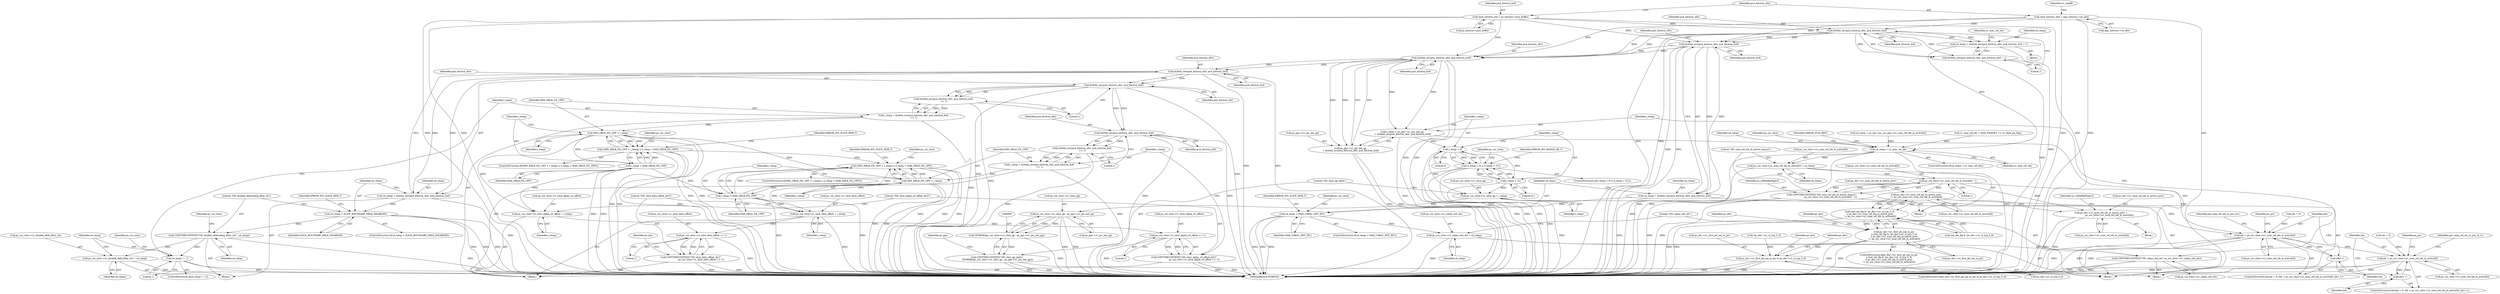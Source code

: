 digraph "0_Android_943323f1d9d3dd5c2634deb26cbe72343ca6b3db_2@pointer" {
"1000261" [label="(Call,ih264d_uev(pu4_bitstrm_ofst, pu4_bitstrm_buf))"];
"1000147" [label="(Call,*pu4_bitstrm_ofst = &ps_bitstrm->u4_ofst)"];
"1000141" [label="(Call,*pu4_bitstrm_buf = ps_bitstrm->pu4_buffer)"];
"1000258" [label="(Call,u4_temp = ih264d_uev(pu4_bitstrm_ofst, pu4_bitstrm_buf) + 1)"];
"1000273" [label="(Call,u4_temp > u1_max_ref_idx)"];
"1000279" [label="(Call,ps_cur_slice->u1_num_ref_idx_lx_active[0] = u4_temp)"];
"1000288" [label="(Call,ps_cur_slice->u1_num_ref_idx_lx_active[0] - 1)"];
"1000286" [label="(Call,COPYTHECONTEXT(\"SH: num_ref_idx_l0_active_minus1\",\n                        ps_cur_slice->u1_num_ref_idx_lx_active[0] - 1))"];
"1000329" [label="(Call,ps_dec->u1_num_ref_idx_lx_active_prev\n != ps_cur_slice->u1_num_ref_idx_lx_active[0])"];
"1000322" [label="(Call,(init_idx_flg & !ps_dec->u1_sl_typ_5_9)\n || ps_dec->u1_num_ref_idx_lx_active_prev\n != ps_cur_slice->u1_num_ref_idx_lx_active[0])"];
"1000318" [label="(Call,ps_dec->u1_first_pb_nal_in_pic\n || (init_idx_flg & !ps_dec->u1_sl_typ_5_9)\n || ps_dec->u1_num_ref_idx_lx_active_prev\n != ps_cur_slice->u1_num_ref_idx_lx_active[0])"];
"1000342" [label="(Call,ps_dec->u1_first_pb_nal_in_pic & ps_dec->u1_sl_typ_5_9)"];
"1000354" [label="(Call,ps_dec->u1_num_ref_idx_lx_active_prev =\n                        ps_cur_slice->u1_num_ref_idx_lx_active[0])"];
"1000442" [label="(Call,idx < ps_cur_slice->u1_num_ref_idx_lx_active[0])"];
"1000449" [label="(Call,idx++)"];
"1000522" [label="(Call,idx < ps_cur_slice->u1_num_ref_idx_lx_active[0])"];
"1000529" [label="(Call,idx++)"];
"1000260" [label="(Call,ih264d_uev(pu4_bitstrm_ofst, pu4_bitstrm_buf) + 1)"];
"1000761" [label="(Call,ih264d_uev(pu4_bitstrm_ofst, pu4_bitstrm_buf))"];
"1000759" [label="(Call,u4_temp = ih264d_uev(pu4_bitstrm_ofst, pu4_bitstrm_buf))"];
"1000765" [label="(Call,u4_temp > MAX_CABAC_INIT_IDC)"];
"1000771" [label="(Call,ps_cur_slice->u1_cabac_init_idc = u4_temp)"];
"1000776" [label="(Call,COPYTHECONTEXT(\"SH: cabac_init_idc\",ps_cur_slice->u1_cabac_init_idc))"];
"1000787" [label="(Call,ih264d_sev(pu4_bitstrm_ofst, pu4_bitstrm_buf))"];
"1000781" [label="(Call,i_temp = ps_pps->u1_pic_init_qp\n + ih264d_sev(pu4_bitstrm_ofst, pu4_bitstrm_buf))"];
"1000792" [label="(Call,i_temp < 0)"];
"1000791" [label="(Call,(i_temp < 0) || (i_temp > 51))"];
"1000795" [label="(Call,i_temp > 51)"];
"1000801" [label="(Call,ps_cur_slice->u1_slice_qp = i_temp)"];
"1000810" [label="(Call,ps_cur_slice->u1_slice_qp - ps_pps->u1_pic_init_qp)"];
"1000808" [label="(Call,(WORD8)(ps_cur_slice->u1_slice_qp - ps_pps->u1_pic_init_qp))"];
"1000806" [label="(Call,COPYTHECONTEXT(\"SH: slice_qp_delta\",\n (WORD8)(ps_cur_slice->u1_slice_qp - ps_pps->u1_pic_init_qp)))"];
"1000783" [label="(Call,ps_pps->u1_pic_init_qp\n + ih264d_sev(pu4_bitstrm_ofst, pu4_bitstrm_buf))"];
"1000826" [label="(Call,ih264d_uev(pu4_bitstrm_ofst, pu4_bitstrm_buf))"];
"1000824" [label="(Call,u4_temp = ih264d_uev(pu4_bitstrm_ofst, pu4_bitstrm_buf))"];
"1000830" [label="(Call,u4_temp > SLICE_BOUNDARY_DBLK_DISABLED)"];
"1000836" [label="(Call,COPYTHECONTEXT(\"SH: disable_deblocking_filter_idc\", u4_temp))"];
"1000839" [label="(Call,ps_cur_slice->u1_disable_dblk_filter_idc = u4_temp)"];
"1000845" [label="(Call,u4_temp != 1)"];
"1000852" [label="(Call,ih264d_sev(pu4_bitstrm_ofst, pu4_bitstrm_buf))"];
"1000851" [label="(Call,ih264d_sev(pu4_bitstrm_ofst, pu4_bitstrm_buf)\n << 1)"];
"1000849" [label="(Call,i_temp = ih264d_sev(pu4_bitstrm_ofst, pu4_bitstrm_buf)\n << 1)"];
"1000858" [label="(Call,MIN_DBLK_FIL_OFF > i_temp)"];
"1000857" [label="(Call,(MIN_DBLK_FIL_OFF > i_temp) || (i_temp > MAX_DBLK_FIL_OFF))"];
"1000887" [label="(Call,(MIN_DBLK_FIL_OFF > i_temp) || (i_temp > MAX_DBLK_FIL_OFF))"];
"1000861" [label="(Call,i_temp > MAX_DBLK_FIL_OFF)"];
"1000867" [label="(Call,ps_cur_slice->i1_slice_alpha_c0_offset = i_temp)"];
"1000874" [label="(Call,ps_cur_slice->i1_slice_alpha_c0_offset >> 1)"];
"1000872" [label="(Call,COPYTHECONTEXT(\"SH: slice_alpha_c0_offset_div2\",\n                            ps_cur_slice->i1_slice_alpha_c0_offset >> 1))"];
"1000891" [label="(Call,i_temp > MAX_DBLK_FIL_OFF)"];
"1000897" [label="(Call,ps_cur_slice->i1_slice_beta_offset = i_temp)"];
"1000904" [label="(Call,ps_cur_slice->i1_slice_beta_offset >> 1)"];
"1000902" [label="(Call,COPYTHECONTEXT(\"SH: slice_beta_offset_div2\",\n                            ps_cur_slice->i1_slice_beta_offset >> 1))"];
"1000888" [label="(Call,MIN_DBLK_FIL_OFF > i_temp)"];
"1000882" [label="(Call,ih264d_sev(pu4_bitstrm_ofst, pu4_bitstrm_buf))"];
"1000881" [label="(Call,ih264d_sev(pu4_bitstrm_ofst, pu4_bitstrm_buf)\n << 1)"];
"1000879" [label="(Call,i_temp = ih264d_sev(pu4_bitstrm_ofst, pu4_bitstrm_buf)\n << 1)"];
"1000869" [label="(Identifier,ps_cur_slice)"];
"1000790" [label="(ControlStructure,if((i_temp < 0) || (i_temp > 51)))"];
"1000263" [label="(Identifier,pu4_bitstrm_buf)"];
"1000824" [label="(Call,u4_temp = ih264d_uev(pu4_bitstrm_ofst, pu4_bitstrm_buf))"];
"1000274" [label="(Identifier,u4_temp)"];
"1000851" [label="(Call,ih264d_sev(pu4_bitstrm_ofst, pu4_bitstrm_buf)\n << 1)"];
"1000272" [label="(ControlStructure,if(u4_temp > u1_max_ref_idx))"];
"1000257" [label="(Block,)"];
"1000280" [label="(Call,ps_cur_slice->u1_num_ref_idx_lx_active[0])"];
"1000777" [label="(Literal,\"SH: cabac_init_idc\")"];
"1000772" [label="(Call,ps_cur_slice->u1_cabac_init_idc)"];
"1000830" [label="(Call,u4_temp > SLICE_BOUNDARY_DBLK_DISABLED)"];
"1000529" [label="(Call,idx++)"];
"1000143" [label="(Call,ps_bitstrm->pu4_buffer)"];
"1000831" [label="(Identifier,u4_temp)"];
"1000275" [label="(Identifier,u1_max_ref_idx)"];
"1000899" [label="(Identifier,ps_cur_slice)"];
"1000875" [label="(Call,ps_cur_slice->i1_slice_alpha_c0_offset)"];
"1000795" [label="(Call,i_temp > 51)"];
"1000439" [label="(Call,idx = 0)"];
"1000854" [label="(Identifier,pu4_bitstrm_buf)"];
"1000282" [label="(Identifier,ps_cur_slice)"];
"1000873" [label="(Literal,\"SH: slice_alpha_c0_offset_div2\")"];
"1000882" [label="(Call,ih264d_sev(pu4_bitstrm_ofst, pu4_bitstrm_buf))"];
"1000887" [label="(Call,(MIN_DBLK_FIL_OFF > i_temp) || (i_temp > MAX_DBLK_FIL_OFF))"];
"1000940" [label="(Identifier,ps_dec)"];
"1000278" [label="(Identifier,ERROR_NUM_REF)"];
"1000810" [label="(Call,ps_cur_slice->u1_slice_qp - ps_pps->u1_pic_init_qp)"];
"1000898" [label="(Call,ps_cur_slice->i1_slice_beta_offset)"];
"1000469" [label="(Identifier,pui_map_ref_idx_to_poc_lx1)"];
"1000344" [label="(Identifier,ps_dec)"];
"1000903" [label="(Literal,\"SH: slice_beta_offset_div2\")"];
"1000892" [label="(Identifier,i_temp)"];
"1000853" [label="(Identifier,pu4_bitstrm_ofst)"];
"1000801" [label="(Call,ps_cur_slice->u1_slice_qp = i_temp)"];
"1000843" [label="(Identifier,u4_temp)"];
"1000860" [label="(Identifier,i_temp)"];
"1000147" [label="(Call,*pu4_bitstrm_ofst = &ps_bitstrm->u4_ofst)"];
"1000901" [label="(Identifier,i_temp)"];
"1000438" [label="(ControlStructure,for(idx = 0; idx < ps_cur_slice->u1_num_ref_idx_lx_active[0]; idx++))"];
"1000771" [label="(Call,ps_cur_slice->u1_cabac_init_idc = u4_temp)"];
"1000356" [label="(Identifier,ps_dec)"];
"1000789" [label="(Identifier,pu4_bitstrm_buf)"];
"1000840" [label="(Call,ps_cur_slice->u1_disable_dblk_filter_idc)"];
"1000794" [label="(Literal,0)"];
"1000805" [label="(Identifier,i_temp)"];
"1000449" [label="(Call,idx++)"];
"1000844" [label="(ControlStructure,if(u4_temp != 1))"];
"1000580" [label="(Identifier,ppv_map_ref_idx_to_poc_lx_t1)"];
"1000522" [label="(Call,idx < ps_cur_slice->u1_num_ref_idx_lx_active[0])"];
"1000806" [label="(Call,COPYTHECONTEXT(\"SH: slice_qp_delta\",\n (WORD8)(ps_cur_slice->u1_slice_qp - ps_pps->u1_pic_init_qp)))"];
"1000847" [label="(Literal,1)"];
"1000518" [label="(ControlStructure,for(idx = 0; idx < ps_cur_slice->u1_num_ref_idx_lx_active[0]; idx++))"];
"1000820" [label="(Identifier,ps_pps)"];
"1000759" [label="(Call,u4_temp = ih264d_uev(pu4_bitstrm_ofst, pu4_bitstrm_buf))"];
"1000340" [label="(Identifier,ps_dec)"];
"1000867" [label="(Call,ps_cur_slice->i1_slice_alpha_c0_offset = i_temp)"];
"1000288" [label="(Call,ps_cur_slice->u1_num_ref_idx_lx_active[0] - 1)"];
"1000814" [label="(Call,ps_pps->u1_pic_init_qp)"];
"1000261" [label="(Call,ih264d_uev(pu4_bitstrm_ofst, pu4_bitstrm_buf))"];
"1000913" [label="(Identifier,ps_cur_slice)"];
"1000142" [label="(Identifier,pu4_bitstrm_buf)"];
"1000294" [label="(Literal,1)"];
"1000863" [label="(Identifier,MAX_DBLK_FIL_OFF)"];
"1000793" [label="(Identifier,i_temp)"];
"1000897" [label="(Call,ps_cur_slice->i1_slice_beta_offset = i_temp)"];
"1000782" [label="(Identifier,i_temp)"];
"1000286" [label="(Call,COPYTHECONTEXT(\"SH: num_ref_idx_l0_active_minus1\",\n                        ps_cur_slice->u1_num_ref_idx_lx_active[0] - 1))"];
"1000811" [label="(Call,ps_cur_slice->u1_slice_qp)"];
"1000784" [label="(Call,ps_pps->u1_pic_init_qp)"];
"1000148" [label="(Identifier,pu4_bitstrm_ofst)"];
"1000881" [label="(Call,ih264d_sev(pu4_bitstrm_ofst, pu4_bitstrm_buf)\n << 1)"];
"1000904" [label="(Call,ps_cur_slice->i1_slice_beta_offset >> 1)"];
"1000835" [label="(Identifier,ERROR_INV_SLICE_HDR_T)"];
"1000761" [label="(Call,ih264d_uev(pu4_bitstrm_ofst, pu4_bitstrm_buf))"];
"1000364" [label="(Identifier,uc_refIdxReFlagL0)"];
"1000329" [label="(Call,ps_dec->u1_num_ref_idx_lx_active_prev\n != ps_cur_slice->u1_num_ref_idx_lx_active[0])"];
"1000902" [label="(Call,COPYTHECONTEXT(\"SH: slice_beta_offset_div2\",\n                            ps_cur_slice->i1_slice_beta_offset >> 1))"];
"1000889" [label="(Identifier,MIN_DBLK_FIL_OFF)"];
"1000318" [label="(Call,ps_dec->u1_first_pb_nal_in_pic\n || (init_idx_flg & !ps_dec->u1_sl_typ_5_9)\n || ps_dec->u1_num_ref_idx_lx_active_prev\n != ps_cur_slice->u1_num_ref_idx_lx_active[0])"];
"1000862" [label="(Identifier,i_temp)"];
"1000530" [label="(Identifier,idx)"];
"1000149" [label="(Call,&ps_bitstrm->u4_ofst)"];
"1000767" [label="(Identifier,MAX_CABAC_INIT_IDC)"];
"1000523" [label="(Identifier,idx)"];
"1000323" [label="(Call,init_idx_flg & !ps_dec->u1_sl_typ_5_9)"];
"1000260" [label="(Call,ih264d_uev(pu4_bitstrm_ofst, pu4_bitstrm_buf) + 1)"];
"1000878" [label="(Literal,1)"];
"1000141" [label="(Call,*pu4_bitstrm_buf = ps_bitstrm->pu4_buffer)"];
"1000346" [label="(Call,ps_dec->u1_sl_typ_5_9)"];
"1000343" [label="(Call,ps_dec->u1_first_pb_nal_in_pic)"];
"1000826" [label="(Call,ih264d_uev(pu4_bitstrm_ofst, pu4_bitstrm_buf))"];
"1000287" [label="(Literal,\"SH: num_ref_idx_l0_active_minus1\")"];
"1000259" [label="(Identifier,u4_temp)"];
"1000770" [label="(Identifier,ERROR_INV_SLICE_HDR_T)"];
"1000797" [label="(Literal,51)"];
"1000244" [label="(Call,u4_temp = ps_dec->ps_cur_pps->u1_num_ref_idx_lx_active[0])"];
"1000267" [label="(Call,u1_max_ref_idx = MAX_FRAMES << u1_field_pic_flag)"];
"1000846" [label="(Identifier,u4_temp)"];
"1000905" [label="(Call,ps_cur_slice->i1_slice_beta_offset)"];
"1000298" [label="(Identifier,uc_refIdxReFlagL0)"];
"1000333" [label="(Call,ps_cur_slice->u1_num_ref_idx_lx_active[0])"];
"1000342" [label="(Call,ps_dec->u1_first_pb_nal_in_pic & ps_dec->u1_sl_typ_5_9)"];
"1000890" [label="(Identifier,i_temp)"];
"1000268" [label="(Identifier,u1_max_ref_idx)"];
"1000354" [label="(Call,ps_dec->u1_num_ref_idx_lx_active_prev =\n                        ps_cur_slice->u1_num_ref_idx_lx_active[0])"];
"1000762" [label="(Identifier,pu4_bitstrm_ofst)"];
"1000872" [label="(Call,COPYTHECONTEXT(\"SH: slice_alpha_c0_offset_div2\",\n                            ps_cur_slice->i1_slice_alpha_c0_offset >> 1))"];
"1000792" [label="(Call,i_temp < 0)"];
"1000295" [label="(Block,)"];
"1000841" [label="(Identifier,ps_cur_slice)"];
"1000773" [label="(Identifier,ps_cur_slice)"];
"1000845" [label="(Call,u4_temp != 1)"];
"1000852" [label="(Call,ih264d_sev(pu4_bitstrm_ofst, pu4_bitstrm_buf))"];
"1000850" [label="(Identifier,i_temp)"];
"1000279" [label="(Call,ps_cur_slice->u1_num_ref_idx_lx_active[0] = u4_temp)"];
"1000317" [label="(ControlStructure,if(ps_dec->u1_first_pb_nal_in_pic\n || (init_idx_flg & !ps_dec->u1_sl_typ_5_9)\n || ps_dec->u1_num_ref_idx_lx_active_prev\n != ps_cur_slice->u1_num_ref_idx_lx_active[0]))"];
"1000800" [label="(Identifier,ERROR_INV_RANGE_QP_T)"];
"1000825" [label="(Identifier,u4_temp)"];
"1000808" [label="(Call,(WORD8)(ps_cur_slice->u1_slice_qp - ps_pps->u1_pic_init_qp))"];
"1000827" [label="(Identifier,pu4_bitstrm_ofst)"];
"1000891" [label="(Call,i_temp > MAX_DBLK_FIL_OFF)"];
"1000828" [label="(Identifier,pu4_bitstrm_buf)"];
"1000450" [label="(Identifier,idx)"];
"1000358" [label="(Call,ps_cur_slice->u1_num_ref_idx_lx_active[0])"];
"1000861" [label="(Call,i_temp > MAX_DBLK_FIL_OFF)"];
"1000264" [label="(Literal,1)"];
"1000330" [label="(Call,ps_dec->u1_num_ref_idx_lx_active_prev)"];
"1000849" [label="(Call,i_temp = ih264d_sev(pu4_bitstrm_ofst, pu4_bitstrm_buf)\n << 1)"];
"1000322" [label="(Call,(init_idx_flg & !ps_dec->u1_sl_typ_5_9)\n || ps_dec->u1_num_ref_idx_lx_active_prev\n != ps_cur_slice->u1_num_ref_idx_lx_active[0])"];
"1000888" [label="(Call,MIN_DBLK_FIL_OFF > i_temp)"];
"1000443" [label="(Identifier,idx)"];
"1000783" [label="(Call,ps_pps->u1_pic_init_qp\n + ih264d_sev(pu4_bitstrm_ofst, pu4_bitstrm_buf))"];
"1000121" [label="(Block,)"];
"1000519" [label="(Call,idx = 0)"];
"1000807" [label="(Literal,\"SH: slice_qp_delta\")"];
"1000778" [label="(Call,ps_cur_slice->u1_cabac_init_idc)"];
"1000855" [label="(Literal,1)"];
"1000871" [label="(Identifier,i_temp)"];
"1000775" [label="(Identifier,u4_temp)"];
"1000866" [label="(Identifier,ERROR_INV_SLICE_HDR_T)"];
"1000896" [label="(Identifier,ERROR_INV_SLICE_HDR_T)"];
"1000758" [label="(Block,)"];
"1000325" [label="(Call,!ps_dec->u1_sl_typ_5_9)"];
"1000453" [label="(Identifier,ps_pic)"];
"1000796" [label="(Identifier,i_temp)"];
"1000823" [label="(Block,)"];
"1000791" [label="(Call,(i_temp < 0) || (i_temp > 51))"];
"1000351" [label="(Identifier,ps_dec)"];
"1000524" [label="(Call,ps_cur_slice->u1_num_ref_idx_lx_active[0])"];
"1000766" [label="(Identifier,u4_temp)"];
"1000832" [label="(Identifier,SLICE_BOUNDARY_DBLK_DISABLED)"];
"1000883" [label="(Identifier,pu4_bitstrm_ofst)"];
"1000839" [label="(Call,ps_cur_slice->u1_disable_dblk_filter_idc = u4_temp)"];
"1000273" [label="(Call,u4_temp > u1_max_ref_idx)"];
"1000868" [label="(Call,ps_cur_slice->i1_slice_alpha_c0_offset)"];
"1000765" [label="(Call,u4_temp > MAX_CABAC_INIT_IDC)"];
"1000781" [label="(Call,i_temp = ps_pps->u1_pic_init_qp\n + ih264d_sev(pu4_bitstrm_ofst, pu4_bitstrm_buf))"];
"1000265" [label="(Block,)"];
"1000874" [label="(Call,ps_cur_slice->i1_slice_alpha_c0_offset >> 1)"];
"1000155" [label="(Identifier,u1_mbaff)"];
"1000803" [label="(Identifier,ps_cur_slice)"];
"1000880" [label="(Identifier,i_temp)"];
"1000760" [label="(Identifier,u4_temp)"];
"1001036" [label="(MethodReturn,WORD32)"];
"1000836" [label="(Call,COPYTHECONTEXT(\"SH: disable_deblocking_filter_idc\", u4_temp))"];
"1000848" [label="(Block,)"];
"1000776" [label="(Call,COPYTHECONTEXT(\"SH: cabac_init_idc\",ps_cur_slice->u1_cabac_init_idc))"];
"1000884" [label="(Identifier,pu4_bitstrm_buf)"];
"1000444" [label="(Call,ps_cur_slice->u1_num_ref_idx_lx_active[0])"];
"1000859" [label="(Identifier,MIN_DBLK_FIL_OFF)"];
"1000893" [label="(Identifier,MAX_DBLK_FIL_OFF)"];
"1000838" [label="(Identifier,u4_temp)"];
"1000908" [label="(Literal,1)"];
"1000802" [label="(Call,ps_cur_slice->u1_slice_qp)"];
"1000857" [label="(Call,(MIN_DBLK_FIL_OFF > i_temp) || (i_temp > MAX_DBLK_FIL_OFF))"];
"1000788" [label="(Identifier,pu4_bitstrm_ofst)"];
"1000879" [label="(Call,i_temp = ih264d_sev(pu4_bitstrm_ofst, pu4_bitstrm_buf)\n << 1)"];
"1000262" [label="(Identifier,pu4_bitstrm_ofst)"];
"1000886" [label="(ControlStructure,if((MIN_DBLK_FIL_OFF > i_temp) || (i_temp > MAX_DBLK_FIL_OFF)))"];
"1000763" [label="(Identifier,pu4_bitstrm_buf)"];
"1000258" [label="(Call,u4_temp = ih264d_uev(pu4_bitstrm_ofst, pu4_bitstrm_buf) + 1)"];
"1000787" [label="(Call,ih264d_sev(pu4_bitstrm_ofst, pu4_bitstrm_buf))"];
"1000858" [label="(Call,MIN_DBLK_FIL_OFF > i_temp)"];
"1000289" [label="(Call,ps_cur_slice->u1_num_ref_idx_lx_active[0])"];
"1000885" [label="(Literal,1)"];
"1000533" [label="(Identifier,ps_pic)"];
"1000341" [label="(ControlStructure,if(ps_dec->u1_first_pb_nal_in_pic & ps_dec->u1_sl_typ_5_9))"];
"1000829" [label="(ControlStructure,if(u4_temp > SLICE_BOUNDARY_DBLK_DISABLED))"];
"1000442" [label="(Call,idx < ps_cur_slice->u1_num_ref_idx_lx_active[0])"];
"1000355" [label="(Call,ps_dec->u1_num_ref_idx_lx_active_prev)"];
"1000285" [label="(Identifier,u4_temp)"];
"1000319" [label="(Call,ps_dec->u1_first_pb_nal_in_pic)"];
"1000837" [label="(Literal,\"SH: disable_deblocking_filter_idc\")"];
"1000764" [label="(ControlStructure,if(u4_temp > MAX_CABAC_INIT_IDC))"];
"1000856" [label="(ControlStructure,if((MIN_DBLK_FIL_OFF > i_temp) || (i_temp > MAX_DBLK_FIL_OFF)))"];
"1000261" -> "1000260"  [label="AST: "];
"1000261" -> "1000263"  [label="CFG: "];
"1000262" -> "1000261"  [label="AST: "];
"1000263" -> "1000261"  [label="AST: "];
"1000264" -> "1000261"  [label="CFG: "];
"1000261" -> "1001036"  [label="DDG: "];
"1000261" -> "1001036"  [label="DDG: "];
"1000261" -> "1000258"  [label="DDG: "];
"1000261" -> "1000258"  [label="DDG: "];
"1000261" -> "1000260"  [label="DDG: "];
"1000261" -> "1000260"  [label="DDG: "];
"1000147" -> "1000261"  [label="DDG: "];
"1000141" -> "1000261"  [label="DDG: "];
"1000261" -> "1000761"  [label="DDG: "];
"1000261" -> "1000761"  [label="DDG: "];
"1000261" -> "1000787"  [label="DDG: "];
"1000261" -> "1000787"  [label="DDG: "];
"1000147" -> "1000121"  [label="AST: "];
"1000147" -> "1000149"  [label="CFG: "];
"1000148" -> "1000147"  [label="AST: "];
"1000149" -> "1000147"  [label="AST: "];
"1000155" -> "1000147"  [label="CFG: "];
"1000147" -> "1001036"  [label="DDG: "];
"1000147" -> "1001036"  [label="DDG: "];
"1000147" -> "1000761"  [label="DDG: "];
"1000147" -> "1000787"  [label="DDG: "];
"1000141" -> "1000121"  [label="AST: "];
"1000141" -> "1000143"  [label="CFG: "];
"1000142" -> "1000141"  [label="AST: "];
"1000143" -> "1000141"  [label="AST: "];
"1000148" -> "1000141"  [label="CFG: "];
"1000141" -> "1001036"  [label="DDG: "];
"1000141" -> "1001036"  [label="DDG: "];
"1000141" -> "1000761"  [label="DDG: "];
"1000141" -> "1000787"  [label="DDG: "];
"1000258" -> "1000257"  [label="AST: "];
"1000258" -> "1000260"  [label="CFG: "];
"1000259" -> "1000258"  [label="AST: "];
"1000260" -> "1000258"  [label="AST: "];
"1000268" -> "1000258"  [label="CFG: "];
"1000258" -> "1001036"  [label="DDG: "];
"1000258" -> "1000273"  [label="DDG: "];
"1000273" -> "1000272"  [label="AST: "];
"1000273" -> "1000275"  [label="CFG: "];
"1000274" -> "1000273"  [label="AST: "];
"1000275" -> "1000273"  [label="AST: "];
"1000278" -> "1000273"  [label="CFG: "];
"1000282" -> "1000273"  [label="CFG: "];
"1000273" -> "1001036"  [label="DDG: "];
"1000273" -> "1001036"  [label="DDG: "];
"1000273" -> "1001036"  [label="DDG: "];
"1000244" -> "1000273"  [label="DDG: "];
"1000267" -> "1000273"  [label="DDG: "];
"1000273" -> "1000279"  [label="DDG: "];
"1000279" -> "1000265"  [label="AST: "];
"1000279" -> "1000285"  [label="CFG: "];
"1000280" -> "1000279"  [label="AST: "];
"1000285" -> "1000279"  [label="AST: "];
"1000287" -> "1000279"  [label="CFG: "];
"1000279" -> "1001036"  [label="DDG: "];
"1000279" -> "1000288"  [label="DDG: "];
"1000288" -> "1000286"  [label="AST: "];
"1000288" -> "1000294"  [label="CFG: "];
"1000289" -> "1000288"  [label="AST: "];
"1000294" -> "1000288"  [label="AST: "];
"1000286" -> "1000288"  [label="CFG: "];
"1000288" -> "1000286"  [label="DDG: "];
"1000288" -> "1000286"  [label="DDG: "];
"1000288" -> "1000329"  [label="DDG: "];
"1000288" -> "1000354"  [label="DDG: "];
"1000288" -> "1000442"  [label="DDG: "];
"1000286" -> "1000265"  [label="AST: "];
"1000287" -> "1000286"  [label="AST: "];
"1000298" -> "1000286"  [label="CFG: "];
"1000286" -> "1001036"  [label="DDG: "];
"1000286" -> "1001036"  [label="DDG: "];
"1000329" -> "1000322"  [label="AST: "];
"1000329" -> "1000333"  [label="CFG: "];
"1000330" -> "1000329"  [label="AST: "];
"1000333" -> "1000329"  [label="AST: "];
"1000322" -> "1000329"  [label="CFG: "];
"1000329" -> "1000322"  [label="DDG: "];
"1000329" -> "1000322"  [label="DDG: "];
"1000329" -> "1000354"  [label="DDG: "];
"1000329" -> "1000442"  [label="DDG: "];
"1000322" -> "1000318"  [label="AST: "];
"1000322" -> "1000323"  [label="CFG: "];
"1000323" -> "1000322"  [label="AST: "];
"1000318" -> "1000322"  [label="CFG: "];
"1000322" -> "1001036"  [label="DDG: "];
"1000322" -> "1001036"  [label="DDG: "];
"1000322" -> "1000318"  [label="DDG: "];
"1000322" -> "1000318"  [label="DDG: "];
"1000323" -> "1000322"  [label="DDG: "];
"1000323" -> "1000322"  [label="DDG: "];
"1000318" -> "1000317"  [label="AST: "];
"1000318" -> "1000319"  [label="CFG: "];
"1000319" -> "1000318"  [label="AST: "];
"1000340" -> "1000318"  [label="CFG: "];
"1000344" -> "1000318"  [label="CFG: "];
"1000318" -> "1001036"  [label="DDG: "];
"1000318" -> "1001036"  [label="DDG: "];
"1000318" -> "1000342"  [label="DDG: "];
"1000342" -> "1000341"  [label="AST: "];
"1000342" -> "1000346"  [label="CFG: "];
"1000343" -> "1000342"  [label="AST: "];
"1000346" -> "1000342"  [label="AST: "];
"1000351" -> "1000342"  [label="CFG: "];
"1000356" -> "1000342"  [label="CFG: "];
"1000342" -> "1001036"  [label="DDG: "];
"1000342" -> "1001036"  [label="DDG: "];
"1000342" -> "1001036"  [label="DDG: "];
"1000325" -> "1000342"  [label="DDG: "];
"1000354" -> "1000295"  [label="AST: "];
"1000354" -> "1000358"  [label="CFG: "];
"1000355" -> "1000354"  [label="AST: "];
"1000358" -> "1000354"  [label="AST: "];
"1000364" -> "1000354"  [label="CFG: "];
"1000354" -> "1001036"  [label="DDG: "];
"1000354" -> "1001036"  [label="DDG: "];
"1000442" -> "1000438"  [label="AST: "];
"1000442" -> "1000444"  [label="CFG: "];
"1000443" -> "1000442"  [label="AST: "];
"1000444" -> "1000442"  [label="AST: "];
"1000453" -> "1000442"  [label="CFG: "];
"1000469" -> "1000442"  [label="CFG: "];
"1000442" -> "1001036"  [label="DDG: "];
"1000442" -> "1001036"  [label="DDG: "];
"1000442" -> "1001036"  [label="DDG: "];
"1000439" -> "1000442"  [label="DDG: "];
"1000449" -> "1000442"  [label="DDG: "];
"1000442" -> "1000449"  [label="DDG: "];
"1000442" -> "1000522"  [label="DDG: "];
"1000449" -> "1000438"  [label="AST: "];
"1000449" -> "1000450"  [label="CFG: "];
"1000450" -> "1000449"  [label="AST: "];
"1000443" -> "1000449"  [label="CFG: "];
"1000522" -> "1000518"  [label="AST: "];
"1000522" -> "1000524"  [label="CFG: "];
"1000523" -> "1000522"  [label="AST: "];
"1000524" -> "1000522"  [label="AST: "];
"1000533" -> "1000522"  [label="CFG: "];
"1000580" -> "1000522"  [label="CFG: "];
"1000522" -> "1001036"  [label="DDG: "];
"1000522" -> "1001036"  [label="DDG: "];
"1000522" -> "1001036"  [label="DDG: "];
"1000519" -> "1000522"  [label="DDG: "];
"1000529" -> "1000522"  [label="DDG: "];
"1000522" -> "1000529"  [label="DDG: "];
"1000529" -> "1000518"  [label="AST: "];
"1000529" -> "1000530"  [label="CFG: "];
"1000530" -> "1000529"  [label="AST: "];
"1000523" -> "1000529"  [label="CFG: "];
"1000260" -> "1000264"  [label="CFG: "];
"1000264" -> "1000260"  [label="AST: "];
"1000260" -> "1001036"  [label="DDG: "];
"1000761" -> "1000759"  [label="AST: "];
"1000761" -> "1000763"  [label="CFG: "];
"1000762" -> "1000761"  [label="AST: "];
"1000763" -> "1000761"  [label="AST: "];
"1000759" -> "1000761"  [label="CFG: "];
"1000761" -> "1001036"  [label="DDG: "];
"1000761" -> "1001036"  [label="DDG: "];
"1000761" -> "1000759"  [label="DDG: "];
"1000761" -> "1000759"  [label="DDG: "];
"1000761" -> "1000787"  [label="DDG: "];
"1000761" -> "1000787"  [label="DDG: "];
"1000759" -> "1000758"  [label="AST: "];
"1000760" -> "1000759"  [label="AST: "];
"1000766" -> "1000759"  [label="CFG: "];
"1000759" -> "1001036"  [label="DDG: "];
"1000759" -> "1000765"  [label="DDG: "];
"1000765" -> "1000764"  [label="AST: "];
"1000765" -> "1000767"  [label="CFG: "];
"1000766" -> "1000765"  [label="AST: "];
"1000767" -> "1000765"  [label="AST: "];
"1000770" -> "1000765"  [label="CFG: "];
"1000773" -> "1000765"  [label="CFG: "];
"1000765" -> "1001036"  [label="DDG: "];
"1000765" -> "1001036"  [label="DDG: "];
"1000765" -> "1001036"  [label="DDG: "];
"1000765" -> "1000771"  [label="DDG: "];
"1000771" -> "1000758"  [label="AST: "];
"1000771" -> "1000775"  [label="CFG: "];
"1000772" -> "1000771"  [label="AST: "];
"1000775" -> "1000771"  [label="AST: "];
"1000777" -> "1000771"  [label="CFG: "];
"1000771" -> "1001036"  [label="DDG: "];
"1000771" -> "1000776"  [label="DDG: "];
"1000776" -> "1000758"  [label="AST: "];
"1000776" -> "1000778"  [label="CFG: "];
"1000777" -> "1000776"  [label="AST: "];
"1000778" -> "1000776"  [label="AST: "];
"1000782" -> "1000776"  [label="CFG: "];
"1000776" -> "1001036"  [label="DDG: "];
"1000776" -> "1001036"  [label="DDG: "];
"1000787" -> "1000783"  [label="AST: "];
"1000787" -> "1000789"  [label="CFG: "];
"1000788" -> "1000787"  [label="AST: "];
"1000789" -> "1000787"  [label="AST: "];
"1000783" -> "1000787"  [label="CFG: "];
"1000787" -> "1001036"  [label="DDG: "];
"1000787" -> "1001036"  [label="DDG: "];
"1000787" -> "1000781"  [label="DDG: "];
"1000787" -> "1000781"  [label="DDG: "];
"1000787" -> "1000783"  [label="DDG: "];
"1000787" -> "1000783"  [label="DDG: "];
"1000787" -> "1000826"  [label="DDG: "];
"1000787" -> "1000826"  [label="DDG: "];
"1000781" -> "1000121"  [label="AST: "];
"1000781" -> "1000783"  [label="CFG: "];
"1000782" -> "1000781"  [label="AST: "];
"1000783" -> "1000781"  [label="AST: "];
"1000793" -> "1000781"  [label="CFG: "];
"1000781" -> "1001036"  [label="DDG: "];
"1000781" -> "1000792"  [label="DDG: "];
"1000792" -> "1000791"  [label="AST: "];
"1000792" -> "1000794"  [label="CFG: "];
"1000793" -> "1000792"  [label="AST: "];
"1000794" -> "1000792"  [label="AST: "];
"1000796" -> "1000792"  [label="CFG: "];
"1000791" -> "1000792"  [label="CFG: "];
"1000792" -> "1001036"  [label="DDG: "];
"1000792" -> "1000791"  [label="DDG: "];
"1000792" -> "1000791"  [label="DDG: "];
"1000792" -> "1000795"  [label="DDG: "];
"1000792" -> "1000801"  [label="DDG: "];
"1000791" -> "1000790"  [label="AST: "];
"1000791" -> "1000795"  [label="CFG: "];
"1000795" -> "1000791"  [label="AST: "];
"1000800" -> "1000791"  [label="CFG: "];
"1000803" -> "1000791"  [label="CFG: "];
"1000791" -> "1001036"  [label="DDG: "];
"1000791" -> "1001036"  [label="DDG: "];
"1000791" -> "1001036"  [label="DDG: "];
"1000795" -> "1000791"  [label="DDG: "];
"1000795" -> "1000791"  [label="DDG: "];
"1000795" -> "1000797"  [label="CFG: "];
"1000796" -> "1000795"  [label="AST: "];
"1000797" -> "1000795"  [label="AST: "];
"1000795" -> "1001036"  [label="DDG: "];
"1000795" -> "1000801"  [label="DDG: "];
"1000801" -> "1000121"  [label="AST: "];
"1000801" -> "1000805"  [label="CFG: "];
"1000802" -> "1000801"  [label="AST: "];
"1000805" -> "1000801"  [label="AST: "];
"1000807" -> "1000801"  [label="CFG: "];
"1000801" -> "1001036"  [label="DDG: "];
"1000801" -> "1000810"  [label="DDG: "];
"1000810" -> "1000808"  [label="AST: "];
"1000810" -> "1000814"  [label="CFG: "];
"1000811" -> "1000810"  [label="AST: "];
"1000814" -> "1000810"  [label="AST: "];
"1000808" -> "1000810"  [label="CFG: "];
"1000810" -> "1001036"  [label="DDG: "];
"1000810" -> "1001036"  [label="DDG: "];
"1000810" -> "1000808"  [label="DDG: "];
"1000810" -> "1000808"  [label="DDG: "];
"1000808" -> "1000806"  [label="AST: "];
"1000809" -> "1000808"  [label="AST: "];
"1000806" -> "1000808"  [label="CFG: "];
"1000808" -> "1001036"  [label="DDG: "];
"1000808" -> "1000806"  [label="DDG: "];
"1000806" -> "1000121"  [label="AST: "];
"1000807" -> "1000806"  [label="AST: "];
"1000820" -> "1000806"  [label="CFG: "];
"1000806" -> "1001036"  [label="DDG: "];
"1000806" -> "1001036"  [label="DDG: "];
"1000784" -> "1000783"  [label="AST: "];
"1000783" -> "1001036"  [label="DDG: "];
"1000783" -> "1001036"  [label="DDG: "];
"1000826" -> "1000824"  [label="AST: "];
"1000826" -> "1000828"  [label="CFG: "];
"1000827" -> "1000826"  [label="AST: "];
"1000828" -> "1000826"  [label="AST: "];
"1000824" -> "1000826"  [label="CFG: "];
"1000826" -> "1001036"  [label="DDG: "];
"1000826" -> "1001036"  [label="DDG: "];
"1000826" -> "1000824"  [label="DDG: "];
"1000826" -> "1000824"  [label="DDG: "];
"1000826" -> "1000852"  [label="DDG: "];
"1000826" -> "1000852"  [label="DDG: "];
"1000824" -> "1000823"  [label="AST: "];
"1000825" -> "1000824"  [label="AST: "];
"1000831" -> "1000824"  [label="CFG: "];
"1000824" -> "1001036"  [label="DDG: "];
"1000824" -> "1000830"  [label="DDG: "];
"1000830" -> "1000829"  [label="AST: "];
"1000830" -> "1000832"  [label="CFG: "];
"1000831" -> "1000830"  [label="AST: "];
"1000832" -> "1000830"  [label="AST: "];
"1000835" -> "1000830"  [label="CFG: "];
"1000837" -> "1000830"  [label="CFG: "];
"1000830" -> "1001036"  [label="DDG: "];
"1000830" -> "1001036"  [label="DDG: "];
"1000830" -> "1001036"  [label="DDG: "];
"1000830" -> "1000836"  [label="DDG: "];
"1000836" -> "1000823"  [label="AST: "];
"1000836" -> "1000838"  [label="CFG: "];
"1000837" -> "1000836"  [label="AST: "];
"1000838" -> "1000836"  [label="AST: "];
"1000841" -> "1000836"  [label="CFG: "];
"1000836" -> "1001036"  [label="DDG: "];
"1000836" -> "1000839"  [label="DDG: "];
"1000836" -> "1000845"  [label="DDG: "];
"1000839" -> "1000823"  [label="AST: "];
"1000839" -> "1000843"  [label="CFG: "];
"1000840" -> "1000839"  [label="AST: "];
"1000843" -> "1000839"  [label="AST: "];
"1000846" -> "1000839"  [label="CFG: "];
"1000839" -> "1001036"  [label="DDG: "];
"1000845" -> "1000844"  [label="AST: "];
"1000845" -> "1000847"  [label="CFG: "];
"1000846" -> "1000845"  [label="AST: "];
"1000847" -> "1000845"  [label="AST: "];
"1000850" -> "1000845"  [label="CFG: "];
"1000913" -> "1000845"  [label="CFG: "];
"1000845" -> "1001036"  [label="DDG: "];
"1000845" -> "1001036"  [label="DDG: "];
"1000852" -> "1000851"  [label="AST: "];
"1000852" -> "1000854"  [label="CFG: "];
"1000853" -> "1000852"  [label="AST: "];
"1000854" -> "1000852"  [label="AST: "];
"1000855" -> "1000852"  [label="CFG: "];
"1000852" -> "1001036"  [label="DDG: "];
"1000852" -> "1001036"  [label="DDG: "];
"1000852" -> "1000851"  [label="DDG: "];
"1000852" -> "1000851"  [label="DDG: "];
"1000852" -> "1000882"  [label="DDG: "];
"1000852" -> "1000882"  [label="DDG: "];
"1000851" -> "1000849"  [label="AST: "];
"1000851" -> "1000855"  [label="CFG: "];
"1000855" -> "1000851"  [label="AST: "];
"1000849" -> "1000851"  [label="CFG: "];
"1000851" -> "1001036"  [label="DDG: "];
"1000851" -> "1000849"  [label="DDG: "];
"1000851" -> "1000849"  [label="DDG: "];
"1000849" -> "1000848"  [label="AST: "];
"1000850" -> "1000849"  [label="AST: "];
"1000859" -> "1000849"  [label="CFG: "];
"1000849" -> "1001036"  [label="DDG: "];
"1000849" -> "1000858"  [label="DDG: "];
"1000858" -> "1000857"  [label="AST: "];
"1000858" -> "1000860"  [label="CFG: "];
"1000859" -> "1000858"  [label="AST: "];
"1000860" -> "1000858"  [label="AST: "];
"1000862" -> "1000858"  [label="CFG: "];
"1000857" -> "1000858"  [label="CFG: "];
"1000858" -> "1001036"  [label="DDG: "];
"1000858" -> "1001036"  [label="DDG: "];
"1000858" -> "1000857"  [label="DDG: "];
"1000858" -> "1000857"  [label="DDG: "];
"1000858" -> "1000861"  [label="DDG: "];
"1000858" -> "1000867"  [label="DDG: "];
"1000858" -> "1000888"  [label="DDG: "];
"1000857" -> "1000856"  [label="AST: "];
"1000857" -> "1000861"  [label="CFG: "];
"1000861" -> "1000857"  [label="AST: "];
"1000866" -> "1000857"  [label="CFG: "];
"1000869" -> "1000857"  [label="CFG: "];
"1000857" -> "1001036"  [label="DDG: "];
"1000857" -> "1001036"  [label="DDG: "];
"1000857" -> "1001036"  [label="DDG: "];
"1000861" -> "1000857"  [label="DDG: "];
"1000861" -> "1000857"  [label="DDG: "];
"1000857" -> "1000887"  [label="DDG: "];
"1000887" -> "1000886"  [label="AST: "];
"1000887" -> "1000888"  [label="CFG: "];
"1000887" -> "1000891"  [label="CFG: "];
"1000888" -> "1000887"  [label="AST: "];
"1000891" -> "1000887"  [label="AST: "];
"1000896" -> "1000887"  [label="CFG: "];
"1000899" -> "1000887"  [label="CFG: "];
"1000887" -> "1001036"  [label="DDG: "];
"1000887" -> "1001036"  [label="DDG: "];
"1000887" -> "1001036"  [label="DDG: "];
"1000888" -> "1000887"  [label="DDG: "];
"1000888" -> "1000887"  [label="DDG: "];
"1000891" -> "1000887"  [label="DDG: "];
"1000891" -> "1000887"  [label="DDG: "];
"1000861" -> "1000863"  [label="CFG: "];
"1000862" -> "1000861"  [label="AST: "];
"1000863" -> "1000861"  [label="AST: "];
"1000861" -> "1001036"  [label="DDG: "];
"1000861" -> "1001036"  [label="DDG: "];
"1000861" -> "1000867"  [label="DDG: "];
"1000861" -> "1000891"  [label="DDG: "];
"1000867" -> "1000848"  [label="AST: "];
"1000867" -> "1000871"  [label="CFG: "];
"1000868" -> "1000867"  [label="AST: "];
"1000871" -> "1000867"  [label="AST: "];
"1000873" -> "1000867"  [label="CFG: "];
"1000867" -> "1000874"  [label="DDG: "];
"1000874" -> "1000872"  [label="AST: "];
"1000874" -> "1000878"  [label="CFG: "];
"1000875" -> "1000874"  [label="AST: "];
"1000878" -> "1000874"  [label="AST: "];
"1000872" -> "1000874"  [label="CFG: "];
"1000874" -> "1001036"  [label="DDG: "];
"1000874" -> "1000872"  [label="DDG: "];
"1000874" -> "1000872"  [label="DDG: "];
"1000872" -> "1000848"  [label="AST: "];
"1000873" -> "1000872"  [label="AST: "];
"1000880" -> "1000872"  [label="CFG: "];
"1000872" -> "1001036"  [label="DDG: "];
"1000872" -> "1001036"  [label="DDG: "];
"1000891" -> "1000893"  [label="CFG: "];
"1000892" -> "1000891"  [label="AST: "];
"1000893" -> "1000891"  [label="AST: "];
"1000891" -> "1001036"  [label="DDG: "];
"1000891" -> "1001036"  [label="DDG: "];
"1000888" -> "1000891"  [label="DDG: "];
"1000891" -> "1000897"  [label="DDG: "];
"1000897" -> "1000848"  [label="AST: "];
"1000897" -> "1000901"  [label="CFG: "];
"1000898" -> "1000897"  [label="AST: "];
"1000901" -> "1000897"  [label="AST: "];
"1000903" -> "1000897"  [label="CFG: "];
"1000897" -> "1001036"  [label="DDG: "];
"1000888" -> "1000897"  [label="DDG: "];
"1000897" -> "1000904"  [label="DDG: "];
"1000904" -> "1000902"  [label="AST: "];
"1000904" -> "1000908"  [label="CFG: "];
"1000905" -> "1000904"  [label="AST: "];
"1000908" -> "1000904"  [label="AST: "];
"1000902" -> "1000904"  [label="CFG: "];
"1000904" -> "1001036"  [label="DDG: "];
"1000904" -> "1000902"  [label="DDG: "];
"1000904" -> "1000902"  [label="DDG: "];
"1000902" -> "1000848"  [label="AST: "];
"1000903" -> "1000902"  [label="AST: "];
"1000940" -> "1000902"  [label="CFG: "];
"1000902" -> "1001036"  [label="DDG: "];
"1000902" -> "1001036"  [label="DDG: "];
"1000888" -> "1000890"  [label="CFG: "];
"1000889" -> "1000888"  [label="AST: "];
"1000890" -> "1000888"  [label="AST: "];
"1000892" -> "1000888"  [label="CFG: "];
"1000888" -> "1001036"  [label="DDG: "];
"1000888" -> "1001036"  [label="DDG: "];
"1000879" -> "1000888"  [label="DDG: "];
"1000882" -> "1000881"  [label="AST: "];
"1000882" -> "1000884"  [label="CFG: "];
"1000883" -> "1000882"  [label="AST: "];
"1000884" -> "1000882"  [label="AST: "];
"1000885" -> "1000882"  [label="CFG: "];
"1000882" -> "1001036"  [label="DDG: "];
"1000882" -> "1001036"  [label="DDG: "];
"1000882" -> "1000881"  [label="DDG: "];
"1000882" -> "1000881"  [label="DDG: "];
"1000881" -> "1000879"  [label="AST: "];
"1000881" -> "1000885"  [label="CFG: "];
"1000885" -> "1000881"  [label="AST: "];
"1000879" -> "1000881"  [label="CFG: "];
"1000881" -> "1001036"  [label="DDG: "];
"1000881" -> "1000879"  [label="DDG: "];
"1000881" -> "1000879"  [label="DDG: "];
"1000879" -> "1000848"  [label="AST: "];
"1000880" -> "1000879"  [label="AST: "];
"1000889" -> "1000879"  [label="CFG: "];
"1000879" -> "1001036"  [label="DDG: "];
}
